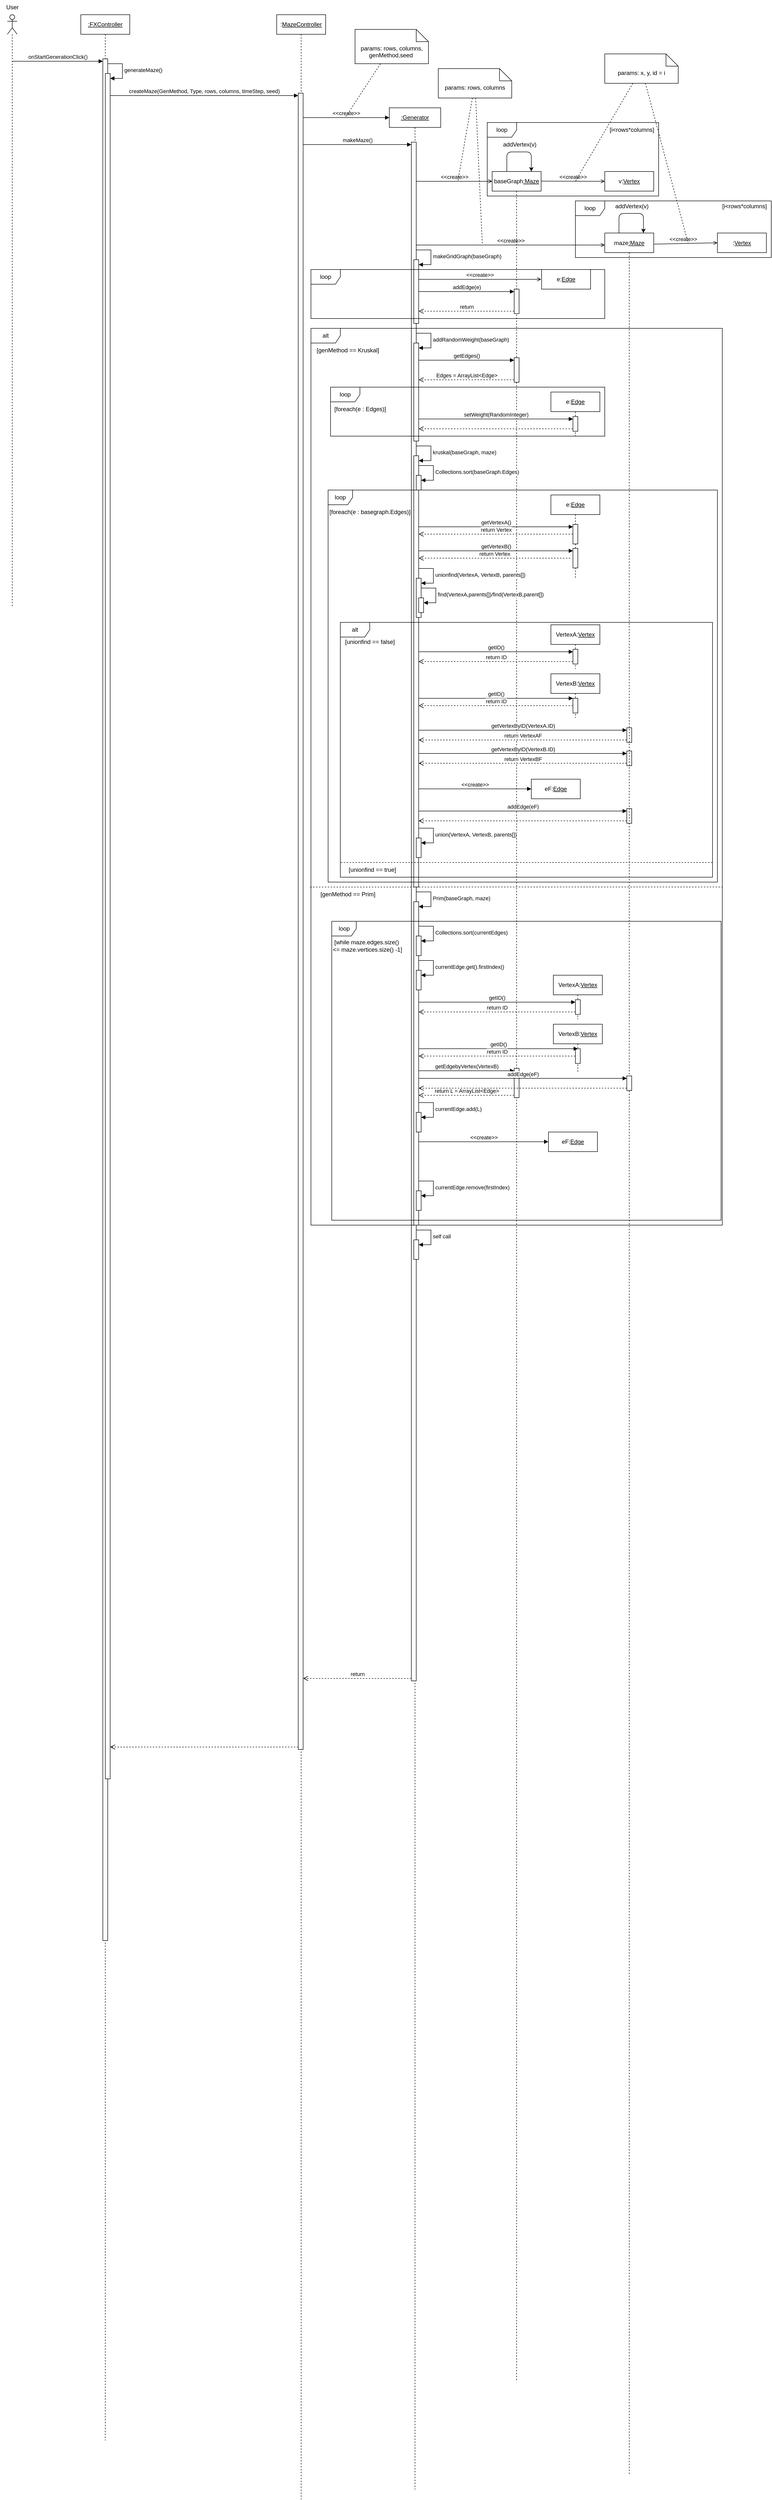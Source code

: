 <mxfile>
    <diagram name="Page-1" id="IkOOb1YIsuJRBEpDu00r">
        <mxGraphModel dx="1580" dy="816" grid="1" gridSize="10" guides="1" tooltips="1" connect="1" arrows="1" fold="1" page="1" pageScale="1" pageWidth="827" pageHeight="1169" math="0" shadow="0">
            <root>
                <mxCell id="0"/>
                <mxCell id="1" parent="0"/>
                <mxCell id="22" value="" style="shape=umlLifeline;perimeter=lifelinePerimeter;whiteSpace=wrap;html=1;container=1;dropTarget=0;collapsible=0;recursiveResize=0;outlineConnect=0;portConstraint=eastwest;newEdgeStyle={&quot;curved&quot;:0,&quot;rounded&quot;:0};participant=umlActor;" parent="1" vertex="1">
                    <mxGeometry x="50" y="40" width="20" height="1210" as="geometry"/>
                </mxCell>
                <mxCell id="23" value="User" style="text;html=1;align=center;verticalAlign=middle;resizable=0;points=[];autosize=1;strokeColor=none;fillColor=none;" parent="1" vertex="1">
                    <mxGeometry x="35" y="10" width="50" height="30" as="geometry"/>
                </mxCell>
                <mxCell id="24" value="&lt;u&gt;:FXController&lt;/u&gt;" style="shape=umlLifeline;perimeter=lifelinePerimeter;whiteSpace=wrap;html=1;container=1;dropTarget=0;collapsible=0;recursiveResize=0;outlineConnect=0;portConstraint=eastwest;newEdgeStyle={&quot;curved&quot;:0,&quot;rounded&quot;:0};" parent="1" vertex="1">
                    <mxGeometry x="200" y="40" width="100" height="4950" as="geometry"/>
                </mxCell>
                <mxCell id="26" value="" style="html=1;points=[[0,0,0,0,5],[0,1,0,0,-5],[1,0,0,0,5],[1,1,0,0,-5]];perimeter=orthogonalPerimeter;outlineConnect=0;targetShapes=umlLifeline;portConstraint=eastwest;newEdgeStyle={&quot;curved&quot;:0,&quot;rounded&quot;:0};" parent="24" vertex="1">
                    <mxGeometry x="45" y="90" width="10" height="3840" as="geometry"/>
                </mxCell>
                <mxCell id="30" value="" style="html=1;points=[[0,0,0,0,5],[0,1,0,0,-5],[1,0,0,0,5],[1,1,0,0,-5]];perimeter=orthogonalPerimeter;outlineConnect=0;targetShapes=umlLifeline;portConstraint=eastwest;newEdgeStyle={&quot;curved&quot;:0,&quot;rounded&quot;:0};" parent="24" vertex="1">
                    <mxGeometry x="50" y="120" width="10" height="3480" as="geometry"/>
                </mxCell>
                <mxCell id="31" value="generateMaze()" style="html=1;align=left;spacingLeft=2;endArrow=block;rounded=0;edgeStyle=orthogonalEdgeStyle;curved=0;rounded=0;" parent="24" target="30" edge="1">
                    <mxGeometry relative="1" as="geometry">
                        <mxPoint x="55" y="100" as="sourcePoint"/>
                        <Array as="points">
                            <mxPoint x="85" y="130"/>
                        </Array>
                    </mxGeometry>
                </mxCell>
                <mxCell id="25" value=":&lt;u&gt;MazeController&lt;/u&gt;" style="shape=umlLifeline;perimeter=lifelinePerimeter;whiteSpace=wrap;html=1;container=1;dropTarget=0;collapsible=0;recursiveResize=0;outlineConnect=0;portConstraint=eastwest;newEdgeStyle={&quot;curved&quot;:0,&quot;rounded&quot;:0};" parent="1" vertex="1">
                    <mxGeometry x="600" y="40" width="100" height="5070" as="geometry"/>
                </mxCell>
                <mxCell id="32" value="" style="html=1;points=[[0,0,0,0,5],[0,1,0,0,-5],[1,0,0,0,5],[1,1,0,0,-5]];perimeter=orthogonalPerimeter;outlineConnect=0;targetShapes=umlLifeline;portConstraint=eastwest;newEdgeStyle={&quot;curved&quot;:0,&quot;rounded&quot;:0};" parent="25" vertex="1">
                    <mxGeometry x="44" y="160" width="10" height="3380" as="geometry"/>
                </mxCell>
                <mxCell id="27" value="onStartGenerationClick()" style="html=1;verticalAlign=bottom;endArrow=block;curved=0;rounded=0;entryX=0;entryY=0;entryDx=0;entryDy=5;" parent="1" source="22" target="26" edge="1">
                    <mxGeometry relative="1" as="geometry">
                        <mxPoint x="175" y="135" as="sourcePoint"/>
                    </mxGeometry>
                </mxCell>
                <mxCell id="33" value="createMaze(GenMethod, Type, rows, columns, timeStep, seed)" style="html=1;verticalAlign=bottom;endArrow=block;curved=0;rounded=0;entryX=0;entryY=0;entryDx=0;entryDy=5;" parent="1" source="30" target="32" edge="1">
                    <mxGeometry relative="1" as="geometry">
                        <mxPoint x="374" y="205" as="sourcePoint"/>
                    </mxGeometry>
                </mxCell>
                <mxCell id="34" value="" style="html=1;verticalAlign=bottom;endArrow=open;dashed=1;endSize=8;curved=0;rounded=0;exitX=0;exitY=1;exitDx=0;exitDy=-5;" parent="1" source="32" target="30" edge="1">
                    <mxGeometry relative="1" as="geometry">
                        <mxPoint x="374" y="275" as="targetPoint"/>
                    </mxGeometry>
                </mxCell>
                <mxCell id="35" value="&lt;u&gt;:Generator&lt;/u&gt;" style="shape=umlLifeline;perimeter=lifelinePerimeter;whiteSpace=wrap;html=1;container=1;dropTarget=0;collapsible=0;recursiveResize=0;outlineConnect=0;portConstraint=eastwest;newEdgeStyle={&quot;curved&quot;:0,&quot;rounded&quot;:0};" parent="1" vertex="1">
                    <mxGeometry x="830" y="230" width="105" height="4860" as="geometry"/>
                </mxCell>
                <mxCell id="39" value="" style="html=1;points=[[0,0,0,0,5],[0,1,0,0,-5],[1,0,0,0,5],[1,1,0,0,-5]];perimeter=orthogonalPerimeter;outlineConnect=0;targetShapes=umlLifeline;portConstraint=eastwest;newEdgeStyle={&quot;curved&quot;:0,&quot;rounded&quot;:0};" parent="35" vertex="1">
                    <mxGeometry x="45" y="70" width="10" height="3140" as="geometry"/>
                </mxCell>
                <mxCell id="40" value="makeMaze()" style="html=1;verticalAlign=bottom;endArrow=block;curved=0;rounded=0;entryX=0;entryY=0;entryDx=0;entryDy=5;" parent="35" target="39" edge="1">
                    <mxGeometry relative="1" as="geometry">
                        <mxPoint x="-176" y="75" as="sourcePoint"/>
                    </mxGeometry>
                </mxCell>
                <mxCell id="68" value="" style="html=1;points=[[0,0,0,0,5],[0,1,0,0,-5],[1,0,0,0,5],[1,1,0,0,-5]];perimeter=orthogonalPerimeter;outlineConnect=0;targetShapes=umlLifeline;portConstraint=eastwest;newEdgeStyle={&quot;curved&quot;:0,&quot;rounded&quot;:0};" parent="35" vertex="1">
                    <mxGeometry x="50" y="310" width="10" height="130" as="geometry"/>
                </mxCell>
                <mxCell id="69" value="makeGridGraph(baseGraph)" style="html=1;align=left;spacingLeft=2;endArrow=block;rounded=0;edgeStyle=orthogonalEdgeStyle;curved=0;rounded=0;" parent="35" target="68" edge="1">
                    <mxGeometry relative="1" as="geometry">
                        <mxPoint x="55" y="290" as="sourcePoint"/>
                        <Array as="points">
                            <mxPoint x="85" y="320"/>
                        </Array>
                    </mxGeometry>
                </mxCell>
                <mxCell id="92" value="" style="html=1;points=[[0,0,0,0,5],[0,1,0,0,-5],[1,0,0,0,5],[1,1,0,0,-5]];perimeter=orthogonalPerimeter;outlineConnect=0;targetShapes=umlLifeline;portConstraint=eastwest;newEdgeStyle={&quot;curved&quot;:0,&quot;rounded&quot;:0};" parent="35" vertex="1">
                    <mxGeometry x="50" y="710" width="10" height="880" as="geometry"/>
                </mxCell>
                <mxCell id="93" value="kruskal(baseGraph, maze)" style="html=1;align=left;spacingLeft=2;endArrow=block;rounded=0;edgeStyle=orthogonalEdgeStyle;curved=0;rounded=0;" parent="35" target="92" edge="1">
                    <mxGeometry relative="1" as="geometry">
                        <mxPoint x="55" y="690" as="sourcePoint"/>
                        <Array as="points">
                            <mxPoint x="85" y="720"/>
                        </Array>
                    </mxGeometry>
                </mxCell>
                <mxCell id="161" value="" style="html=1;points=[[0,0,0,0,5],[0,1,0,0,-5],[1,0,0,0,5],[1,1,0,0,-5]];perimeter=orthogonalPerimeter;outlineConnect=0;targetShapes=umlLifeline;portConstraint=eastwest;newEdgeStyle={&quot;curved&quot;:0,&quot;rounded&quot;:0};" vertex="1" parent="35">
                    <mxGeometry x="50" y="1620" width="10" height="660" as="geometry"/>
                </mxCell>
                <mxCell id="162" value="Prim(baseGraph, maze)" style="html=1;align=left;spacingLeft=2;endArrow=block;rounded=0;edgeStyle=orthogonalEdgeStyle;curved=0;rounded=0;" edge="1" target="161" parent="35">
                    <mxGeometry relative="1" as="geometry">
                        <mxPoint x="55" y="1600" as="sourcePoint"/>
                        <Array as="points">
                            <mxPoint x="85" y="1630"/>
                        </Array>
                    </mxGeometry>
                </mxCell>
                <mxCell id="205" value="" style="html=1;points=[[0,0,0,0,5],[0,1,0,0,-5],[1,0,0,0,5],[1,1,0,0,-5]];perimeter=orthogonalPerimeter;outlineConnect=0;targetShapes=umlLifeline;portConstraint=eastwest;newEdgeStyle={&quot;curved&quot;:0,&quot;rounded&quot;:0};" vertex="1" parent="35">
                    <mxGeometry x="50" y="2310" width="10" height="40" as="geometry"/>
                </mxCell>
                <mxCell id="206" value="self call" style="html=1;align=left;spacingLeft=2;endArrow=block;rounded=0;edgeStyle=orthogonalEdgeStyle;curved=0;rounded=0;" edge="1" target="205" parent="35">
                    <mxGeometry relative="1" as="geometry">
                        <mxPoint x="55" y="2290" as="sourcePoint"/>
                        <Array as="points">
                            <mxPoint x="85" y="2320"/>
                        </Array>
                    </mxGeometry>
                </mxCell>
                <mxCell id="36" value="&amp;lt;&amp;lt;create&amp;gt;&amp;gt;" style="html=1;verticalAlign=bottom;endArrow=block;curved=0;rounded=0;" parent="1" source="32" edge="1">
                    <mxGeometry width="80" relative="1" as="geometry">
                        <mxPoint x="730" y="250" as="sourcePoint"/>
                        <mxPoint x="830" y="250" as="targetPoint"/>
                    </mxGeometry>
                </mxCell>
                <mxCell id="37" value="params: rows, columns, genMethod,seed&amp;nbsp;" style="shape=note2;boundedLbl=1;whiteSpace=wrap;html=1;size=25;verticalAlign=top;align=center;" parent="1" vertex="1">
                    <mxGeometry x="760" y="70" width="150" height="70" as="geometry"/>
                </mxCell>
                <mxCell id="38" value="" style="endArrow=none;dashed=1;html=1;" parent="1" source="37" edge="1">
                    <mxGeometry width="50" height="50" relative="1" as="geometry">
                        <mxPoint x="980" y="150" as="sourcePoint"/>
                        <mxPoint x="740" y="250" as="targetPoint"/>
                    </mxGeometry>
                </mxCell>
                <mxCell id="42" value="alt" style="shape=umlFrame;whiteSpace=wrap;html=1;pointerEvents=0;" parent="1" vertex="1">
                    <mxGeometry x="670" y="680" width="840" height="1830" as="geometry"/>
                </mxCell>
                <mxCell id="41" value="return" style="html=1;verticalAlign=bottom;endArrow=open;dashed=1;endSize=8;curved=0;rounded=0;exitX=0;exitY=1;exitDx=0;exitDy=-5;" parent="1" source="39" target="32" edge="1">
                    <mxGeometry relative="1" as="geometry">
                        <mxPoint x="805" y="375" as="targetPoint"/>
                    </mxGeometry>
                </mxCell>
                <mxCell id="43" value="baseGraph&lt;u&gt;:Maze&lt;/u&gt;" style="shape=umlLifeline;perimeter=lifelinePerimeter;whiteSpace=wrap;html=1;container=1;dropTarget=0;collapsible=0;recursiveResize=0;outlineConnect=0;portConstraint=eastwest;newEdgeStyle={&quot;curved&quot;:0,&quot;rounded&quot;:0};" parent="1" vertex="1">
                    <mxGeometry x="1040" y="360" width="100" height="4510" as="geometry"/>
                </mxCell>
                <mxCell id="87" value="" style="html=1;points=[[0,0,0,0,5],[0,1,0,0,-5],[1,0,0,0,5],[1,1,0,0,-5]];perimeter=orthogonalPerimeter;outlineConnect=0;targetShapes=umlLifeline;portConstraint=eastwest;newEdgeStyle={&quot;curved&quot;:0,&quot;rounded&quot;:0};" parent="43" vertex="1">
                    <mxGeometry x="45" y="380" width="10" height="50" as="geometry"/>
                </mxCell>
                <mxCell id="44" value="v:&lt;u&gt;Vertex&lt;/u&gt;" style="shape=umlLifeline;perimeter=lifelinePerimeter;whiteSpace=wrap;html=1;container=1;dropTarget=0;collapsible=0;recursiveResize=0;outlineConnect=0;portConstraint=eastwest;newEdgeStyle={&quot;curved&quot;:0,&quot;rounded&quot;:0};" parent="1" vertex="1">
                    <mxGeometry x="1270" y="360" width="100" height="40" as="geometry"/>
                </mxCell>
                <mxCell id="45" value="loop" style="shape=umlFrame;whiteSpace=wrap;html=1;pointerEvents=0;" parent="1" vertex="1">
                    <mxGeometry x="1030" y="260" width="350" height="150" as="geometry"/>
                </mxCell>
                <mxCell id="47" value="[i&amp;lt;rows*columns]" style="text;html=1;align=center;verticalAlign=middle;resizable=0;points=[];autosize=1;strokeColor=none;fillColor=none;" parent="1" vertex="1">
                    <mxGeometry x="1270" y="260" width="110" height="30" as="geometry"/>
                </mxCell>
                <mxCell id="48" value="&amp;lt;&amp;lt;create&amp;gt;&amp;gt;" style="html=1;verticalAlign=bottom;labelBackgroundColor=none;endArrow=open;endFill=0;" parent="1" source="39" edge="1">
                    <mxGeometry width="160" relative="1" as="geometry">
                        <mxPoint x="910" y="330" as="sourcePoint"/>
                        <mxPoint x="1040" y="380" as="targetPoint"/>
                    </mxGeometry>
                </mxCell>
                <mxCell id="51" value="&amp;lt;&amp;lt;create&amp;gt;&amp;gt;" style="html=1;verticalAlign=bottom;labelBackgroundColor=none;endArrow=open;endFill=0;entryX=0;entryY=0.5;entryDx=0;entryDy=0;entryPerimeter=0;" parent="1" target="44" edge="1">
                    <mxGeometry width="160" relative="1" as="geometry">
                        <mxPoint x="1140.231" y="379.62" as="sourcePoint"/>
                        <mxPoint x="1260" y="380" as="targetPoint"/>
                    </mxGeometry>
                </mxCell>
                <mxCell id="52" value="params: rows, columns" style="shape=note2;boundedLbl=1;whiteSpace=wrap;html=1;size=25;verticalAlign=top;align=center;" parent="1" vertex="1">
                    <mxGeometry x="930" y="150" width="150" height="60" as="geometry"/>
                </mxCell>
                <mxCell id="53" value="" style="endArrow=none;dashed=1;html=1;" parent="1" source="52" edge="1">
                    <mxGeometry width="50" height="50" relative="1" as="geometry">
                        <mxPoint x="822" y="150" as="sourcePoint"/>
                        <mxPoint x="970" y="380" as="targetPoint"/>
                    </mxGeometry>
                </mxCell>
                <mxCell id="54" value="" style="endArrow=none;dashed=1;html=1;" parent="1" source="55" edge="1">
                    <mxGeometry width="50" height="50" relative="1" as="geometry">
                        <mxPoint x="1240" y="210" as="sourcePoint"/>
                        <mxPoint x="1210" y="380" as="targetPoint"/>
                    </mxGeometry>
                </mxCell>
                <mxCell id="55" value="params: x, y, id = i" style="shape=note2;boundedLbl=1;whiteSpace=wrap;html=1;size=25;verticalAlign=top;align=center;" parent="1" vertex="1">
                    <mxGeometry x="1270" y="120" width="150" height="60" as="geometry"/>
                </mxCell>
                <mxCell id="56" value=":&lt;u&gt;Vertex&lt;/u&gt;" style="shape=umlLifeline;perimeter=lifelinePerimeter;whiteSpace=wrap;html=1;container=1;dropTarget=0;collapsible=0;recursiveResize=0;outlineConnect=0;portConstraint=eastwest;newEdgeStyle={&quot;curved&quot;:0,&quot;rounded&quot;:0};" parent="1" vertex="1">
                    <mxGeometry x="1500" y="485.5" width="100" height="40" as="geometry"/>
                </mxCell>
                <mxCell id="57" value="loop" style="shape=umlFrame;whiteSpace=wrap;html=1;pointerEvents=0;" parent="1" vertex="1">
                    <mxGeometry x="1210" y="420" width="400" height="115.5" as="geometry"/>
                </mxCell>
                <mxCell id="58" value="[i&amp;lt;rows*columns]" style="text;html=1;align=center;verticalAlign=middle;resizable=0;points=[];autosize=1;strokeColor=none;fillColor=none;" parent="1" vertex="1">
                    <mxGeometry x="1500" y="415.5" width="110" height="30" as="geometry"/>
                </mxCell>
                <mxCell id="59" value="&amp;lt;&amp;lt;create&amp;gt;&amp;gt;" style="html=1;verticalAlign=bottom;labelBackgroundColor=none;endArrow=open;endFill=0;entryX=0;entryY=0.5;entryDx=0;entryDy=0;entryPerimeter=0;exitX=0.9;exitY=0.005;exitDx=0;exitDy=0;exitPerimeter=0;" parent="1" source="61" target="56" edge="1">
                    <mxGeometry width="160" relative="1" as="geometry">
                        <mxPoint x="1380" y="510" as="sourcePoint"/>
                        <mxPoint x="1490" y="480" as="targetPoint"/>
                    </mxGeometry>
                </mxCell>
                <mxCell id="62" value="" style="endArrow=none;dashed=1;html=1;" parent="1" source="55" edge="1">
                    <mxGeometry width="50" height="50" relative="1" as="geometry">
                        <mxPoint x="1435.5" y="235.5" as="sourcePoint"/>
                        <mxPoint x="1440" y="505.5" as="targetPoint"/>
                    </mxGeometry>
                </mxCell>
                <mxCell id="63" value="&amp;lt;&amp;lt;create&amp;gt;&amp;gt;" style="html=1;verticalAlign=bottom;labelBackgroundColor=none;endArrow=open;endFill=0;" parent="1" edge="1">
                    <mxGeometry width="160" relative="1" as="geometry">
                        <mxPoint x="885.0" y="510" as="sourcePoint"/>
                        <mxPoint x="1270" y="510" as="targetPoint"/>
                    </mxGeometry>
                </mxCell>
                <mxCell id="64" value="" style="endArrow=none;dashed=1;html=1;" parent="1" source="52" edge="1">
                    <mxGeometry width="50" height="50" relative="1" as="geometry">
                        <mxPoint x="1010" y="220" as="sourcePoint"/>
                        <mxPoint x="1020" y="510" as="targetPoint"/>
                    </mxGeometry>
                </mxCell>
                <mxCell id="65" value="" style="html=1;points=[[0,0,0,0,5],[0,1,0,0,-5],[1,0,0,0,5],[1,1,0,0,-5]];perimeter=orthogonalPerimeter;outlineConnect=0;targetShapes=umlLifeline;portConstraint=eastwest;newEdgeStyle={&quot;curved&quot;:0,&quot;rounded&quot;:0};" parent="1" vertex="1">
                    <mxGeometry x="880" y="710" width="10" height="200" as="geometry"/>
                </mxCell>
                <mxCell id="66" value="addRandomWeight(baseGraph)" style="html=1;align=left;spacingLeft=2;endArrow=block;rounded=0;edgeStyle=orthogonalEdgeStyle;curved=0;rounded=0;" parent="1" target="65" edge="1">
                    <mxGeometry relative="1" as="geometry">
                        <mxPoint x="885" y="690" as="sourcePoint"/>
                        <Array as="points">
                            <mxPoint x="915" y="720"/>
                        </Array>
                    </mxGeometry>
                </mxCell>
                <mxCell id="67" value="[genMethod == Kruskal]" style="text;html=1;align=center;verticalAlign=middle;resizable=0;points=[];autosize=1;strokeColor=none;fillColor=none;" parent="1" vertex="1">
                    <mxGeometry x="670" y="710" width="150" height="30" as="geometry"/>
                </mxCell>
                <mxCell id="70" value="e:&lt;u&gt;Edge&lt;/u&gt;" style="shape=umlLifeline;perimeter=lifelinePerimeter;whiteSpace=wrap;html=1;container=1;dropTarget=0;collapsible=0;recursiveResize=0;outlineConnect=0;portConstraint=eastwest;newEdgeStyle={&quot;curved&quot;:0,&quot;rounded&quot;:0};" parent="1" vertex="1">
                    <mxGeometry x="1141" y="560" width="100" height="40" as="geometry"/>
                </mxCell>
                <mxCell id="71" value="loop" style="shape=umlFrame;whiteSpace=wrap;html=1;pointerEvents=0;" parent="1" vertex="1">
                    <mxGeometry x="670" y="560" width="600" height="100" as="geometry"/>
                </mxCell>
                <mxCell id="72" value="" style="html=1;points=[[0,0,0,0,5],[0,1,0,0,-5],[1,0,0,0,5],[1,1,0,0,-5]];perimeter=orthogonalPerimeter;outlineConnect=0;targetShapes=umlLifeline;portConstraint=eastwest;newEdgeStyle={&quot;curved&quot;:0,&quot;rounded&quot;:0};" parent="1" vertex="1">
                    <mxGeometry x="1085" y="600" width="10" height="50" as="geometry"/>
                </mxCell>
                <mxCell id="73" value="addEdge(e)" style="html=1;verticalAlign=bottom;endArrow=block;curved=0;rounded=0;entryX=0;entryY=0;entryDx=0;entryDy=5;" parent="1" source="68" target="72" edge="1">
                    <mxGeometry relative="1" as="geometry">
                        <mxPoint x="1015" y="575" as="sourcePoint"/>
                    </mxGeometry>
                </mxCell>
                <mxCell id="74" value="return" style="html=1;verticalAlign=bottom;endArrow=open;dashed=1;endSize=8;curved=0;rounded=0;exitX=0;exitY=1;exitDx=0;exitDy=-5;" parent="1" source="72" target="68" edge="1">
                    <mxGeometry relative="1" as="geometry">
                        <mxPoint x="1015" y="645" as="targetPoint"/>
                    </mxGeometry>
                </mxCell>
                <mxCell id="75" value="&amp;lt;&amp;lt;create&amp;gt;&amp;gt;" style="html=1;verticalAlign=bottom;labelBackgroundColor=none;endArrow=open;endFill=0;" parent="1" source="68" edge="1">
                    <mxGeometry width="160" relative="1" as="geometry">
                        <mxPoint x="895" y="488" as="sourcePoint"/>
                        <mxPoint x="1140" y="580" as="targetPoint"/>
                        <Array as="points">
                            <mxPoint x="1110" y="580"/>
                        </Array>
                    </mxGeometry>
                </mxCell>
                <mxCell id="79" value="" style="endArrow=classic;html=1;" parent="1" edge="1">
                    <mxGeometry width="50" height="50" relative="1" as="geometry">
                        <mxPoint x="1070" y="360" as="sourcePoint"/>
                        <mxPoint x="1120" y="360" as="targetPoint"/>
                        <Array as="points">
                            <mxPoint x="1070" y="320"/>
                            <mxPoint x="1120" y="320"/>
                        </Array>
                    </mxGeometry>
                </mxCell>
                <mxCell id="80" value="addVertex(v)" style="text;html=1;align=center;verticalAlign=middle;resizable=0;points=[];autosize=1;strokeColor=none;fillColor=none;" parent="1" vertex="1">
                    <mxGeometry x="1051" y="290" width="90" height="30" as="geometry"/>
                </mxCell>
                <mxCell id="81" value="" style="endArrow=classic;html=1;" parent="1" edge="1">
                    <mxGeometry width="50" height="50" relative="1" as="geometry">
                        <mxPoint x="1299" y="485.5" as="sourcePoint"/>
                        <mxPoint x="1349" y="485.5" as="targetPoint"/>
                        <Array as="points">
                            <mxPoint x="1299" y="445.5"/>
                            <mxPoint x="1349" y="445.5"/>
                        </Array>
                    </mxGeometry>
                </mxCell>
                <mxCell id="82" value="addVertex(v)" style="text;html=1;align=center;verticalAlign=middle;resizable=0;points=[];autosize=1;strokeColor=none;fillColor=none;" parent="1" vertex="1">
                    <mxGeometry x="1280" y="415.5" width="90" height="30" as="geometry"/>
                </mxCell>
                <mxCell id="83" value="e:&lt;u&gt;Edge&lt;/u&gt;" style="shape=umlLifeline;perimeter=lifelinePerimeter;whiteSpace=wrap;html=1;container=1;dropTarget=0;collapsible=0;recursiveResize=0;outlineConnect=0;portConstraint=eastwest;newEdgeStyle={&quot;curved&quot;:0,&quot;rounded&quot;:0};" parent="1" vertex="1">
                    <mxGeometry x="1160" y="810" width="100" height="90" as="geometry"/>
                </mxCell>
                <mxCell id="84" value="" style="html=1;points=[[0,0,0,0,5],[0,1,0,0,-5],[1,0,0,0,5],[1,1,0,0,-5]];perimeter=orthogonalPerimeter;outlineConnect=0;targetShapes=umlLifeline;portConstraint=eastwest;newEdgeStyle={&quot;curved&quot;:0,&quot;rounded&quot;:0};" parent="83" vertex="1">
                    <mxGeometry x="45" y="50" width="10" height="30" as="geometry"/>
                </mxCell>
                <mxCell id="86" value="" style="html=1;verticalAlign=bottom;endArrow=open;dashed=1;endSize=8;curved=0;rounded=0;exitX=0;exitY=1;exitDx=0;exitDy=-5;" parent="1" source="84" target="65" edge="1">
                    <mxGeometry relative="1" as="geometry">
                        <mxPoint x="1135" y="845" as="targetPoint"/>
                    </mxGeometry>
                </mxCell>
                <mxCell id="85" value="setWeight(RandomInteger)" style="html=1;verticalAlign=bottom;endArrow=block;curved=0;rounded=0;entryX=0;entryY=0;entryDx=0;entryDy=5;" parent="1" source="65" target="84" edge="1">
                    <mxGeometry relative="1" as="geometry">
                        <mxPoint x="1135" y="775" as="sourcePoint"/>
                    </mxGeometry>
                </mxCell>
                <mxCell id="88" value="getEdges()" style="html=1;verticalAlign=bottom;endArrow=block;curved=0;rounded=0;entryX=0;entryY=0;entryDx=0;entryDy=5;" parent="1" source="65" target="87" edge="1">
                    <mxGeometry relative="1" as="geometry">
                        <mxPoint x="1015" y="755" as="sourcePoint"/>
                    </mxGeometry>
                </mxCell>
                <mxCell id="89" value="Edges = ArrayList&amp;lt;Edge&amp;gt;" style="html=1;verticalAlign=bottom;endArrow=open;dashed=1;endSize=8;curved=0;rounded=0;exitX=0;exitY=1;exitDx=0;exitDy=-5;" parent="1" source="87" target="65" edge="1">
                    <mxGeometry relative="1" as="geometry">
                        <mxPoint x="1015" y="825" as="targetPoint"/>
                    </mxGeometry>
                </mxCell>
                <mxCell id="90" value="loop" style="shape=umlFrame;whiteSpace=wrap;html=1;pointerEvents=0;" parent="1" vertex="1">
                    <mxGeometry x="710" y="800" width="560" height="100" as="geometry"/>
                </mxCell>
                <mxCell id="91" value="[foreach(e : Edges)]" style="text;html=1;align=center;verticalAlign=middle;resizable=0;points=[];autosize=1;strokeColor=none;fillColor=none;" parent="1" vertex="1">
                    <mxGeometry x="705" y="830" width="130" height="30" as="geometry"/>
                </mxCell>
                <mxCell id="94" value="" style="html=1;points=[[0,0,0,0,5],[0,1,0,0,-5],[1,0,0,0,5],[1,1,0,0,-5]];perimeter=orthogonalPerimeter;outlineConnect=0;targetShapes=umlLifeline;portConstraint=eastwest;newEdgeStyle={&quot;curved&quot;:0,&quot;rounded&quot;:0};" parent="1" vertex="1">
                    <mxGeometry x="885" y="980" width="10" height="30" as="geometry"/>
                </mxCell>
                <mxCell id="95" value="Collections.sort(baseGraph.Edges)" style="html=1;align=left;spacingLeft=2;endArrow=block;rounded=0;edgeStyle=orthogonalEdgeStyle;curved=0;rounded=0;" parent="1" target="94" edge="1">
                    <mxGeometry relative="1" as="geometry">
                        <mxPoint x="890" y="960" as="sourcePoint"/>
                        <Array as="points">
                            <mxPoint x="920" y="990"/>
                        </Array>
                    </mxGeometry>
                </mxCell>
                <mxCell id="98" value="e:&lt;u&gt;Edge&lt;/u&gt;" style="shape=umlLifeline;perimeter=lifelinePerimeter;whiteSpace=wrap;html=1;container=1;dropTarget=0;collapsible=0;recursiveResize=0;outlineConnect=0;portConstraint=eastwest;newEdgeStyle={&quot;curved&quot;:0,&quot;rounded&quot;:0};" parent="1" vertex="1">
                    <mxGeometry x="1160" y="1020" width="100" height="170" as="geometry"/>
                </mxCell>
                <mxCell id="101" value="" style="html=1;points=[[0,0,0,0,5],[0,1,0,0,-5],[1,0,0,0,5],[1,1,0,0,-5]];perimeter=orthogonalPerimeter;outlineConnect=0;targetShapes=umlLifeline;portConstraint=eastwest;newEdgeStyle={&quot;curved&quot;:0,&quot;rounded&quot;:0};" parent="98" vertex="1">
                    <mxGeometry x="45" y="60" width="10" height="40" as="geometry"/>
                </mxCell>
                <mxCell id="107" value="" style="html=1;points=[[0,0,0,0,5],[0,1,0,0,-5],[1,0,0,0,5],[1,1,0,0,-5]];perimeter=orthogonalPerimeter;outlineConnect=0;targetShapes=umlLifeline;portConstraint=eastwest;newEdgeStyle={&quot;curved&quot;:0,&quot;rounded&quot;:0};" parent="98" vertex="1">
                    <mxGeometry x="45" y="109" width="10" height="40" as="geometry"/>
                </mxCell>
                <mxCell id="109" value="return Vertex" style="html=1;verticalAlign=bottom;endArrow=open;dashed=1;endSize=8;curved=0;rounded=0;" parent="98" target="92" edge="1">
                    <mxGeometry relative="1" as="geometry">
                        <mxPoint x="-270" y="129" as="targetPoint"/>
                        <mxPoint x="39.5" y="129" as="sourcePoint"/>
                    </mxGeometry>
                </mxCell>
                <mxCell id="102" value="getVertexA()" style="html=1;verticalAlign=bottom;endArrow=block;curved=0;rounded=0;entryX=0;entryY=0;entryDx=0;entryDy=5;" parent="1" source="92" target="101" edge="1">
                    <mxGeometry relative="1" as="geometry">
                        <mxPoint x="1135" y="1075" as="sourcePoint"/>
                    </mxGeometry>
                </mxCell>
                <mxCell id="103" value="return Vertex" style="html=1;verticalAlign=bottom;endArrow=open;dashed=1;endSize=8;curved=0;rounded=0;" parent="1" source="101" target="92" edge="1">
                    <mxGeometry relative="1" as="geometry">
                        <mxPoint x="1135" y="1145" as="targetPoint"/>
                    </mxGeometry>
                </mxCell>
                <mxCell id="108" value="getVertexB()" style="html=1;verticalAlign=bottom;endArrow=block;curved=0;rounded=0;entryX=0;entryY=0;entryDx=0;entryDy=5;" parent="1" source="92" target="107" edge="1">
                    <mxGeometry relative="1" as="geometry">
                        <mxPoint x="890" y="1134" as="sourcePoint"/>
                    </mxGeometry>
                </mxCell>
                <mxCell id="111" value="" style="html=1;points=[[0,0,0,0,5],[0,1,0,0,-5],[1,0,0,0,5],[1,1,0,0,-5]];perimeter=orthogonalPerimeter;outlineConnect=0;targetShapes=umlLifeline;portConstraint=eastwest;newEdgeStyle={&quot;curved&quot;:0,&quot;rounded&quot;:0};" parent="1" vertex="1">
                    <mxGeometry x="885" y="1190" width="10" height="80" as="geometry"/>
                </mxCell>
                <mxCell id="112" value="unionfind(VertexA, VertexB, parents[])" style="html=1;align=left;spacingLeft=2;endArrow=block;rounded=0;edgeStyle=orthogonalEdgeStyle;curved=0;rounded=0;" parent="1" target="111" edge="1">
                    <mxGeometry relative="1" as="geometry">
                        <mxPoint x="890" y="1170" as="sourcePoint"/>
                        <Array as="points">
                            <mxPoint x="920" y="1200"/>
                        </Array>
                    </mxGeometry>
                </mxCell>
                <mxCell id="113" value="alt" style="shape=umlFrame;whiteSpace=wrap;html=1;pointerEvents=0;" parent="1" vertex="1">
                    <mxGeometry x="730" y="1280" width="760" height="520" as="geometry"/>
                </mxCell>
                <mxCell id="114" value="[unionfind == false]" style="text;html=1;align=center;verticalAlign=middle;resizable=0;points=[];autosize=1;strokeColor=none;fillColor=none;" parent="1" vertex="1">
                    <mxGeometry x="730" y="1305" width="120" height="30" as="geometry"/>
                </mxCell>
                <mxCell id="124" value="VertexA:&lt;u&gt;Vertex&lt;/u&gt;" style="shape=umlLifeline;perimeter=lifelinePerimeter;whiteSpace=wrap;html=1;container=1;dropTarget=0;collapsible=0;recursiveResize=0;outlineConnect=0;portConstraint=eastwest;newEdgeStyle={&quot;curved&quot;:0,&quot;rounded&quot;:0};" parent="1" vertex="1">
                    <mxGeometry x="1160" y="1285" width="100" height="90" as="geometry"/>
                </mxCell>
                <mxCell id="128" value="" style="html=1;points=[[0,0,0,0,5],[0,1,0,0,-5],[1,0,0,0,5],[1,1,0,0,-5]];perimeter=orthogonalPerimeter;outlineConnect=0;targetShapes=umlLifeline;portConstraint=eastwest;newEdgeStyle={&quot;curved&quot;:0,&quot;rounded&quot;:0};" parent="124" vertex="1">
                    <mxGeometry x="45" y="50" width="10" height="30" as="geometry"/>
                </mxCell>
                <mxCell id="129" value="getID()" style="html=1;verticalAlign=bottom;endArrow=block;curved=0;rounded=0;entryX=0;entryY=0;entryDx=0;entryDy=5;" parent="1" source="92" target="128" edge="1">
                    <mxGeometry x="-0.001" relative="1" as="geometry">
                        <mxPoint x="1135" y="1285" as="sourcePoint"/>
                        <mxPoint as="offset"/>
                    </mxGeometry>
                </mxCell>
                <mxCell id="130" value="return ID" style="html=1;verticalAlign=bottom;endArrow=open;dashed=1;endSize=8;curved=0;rounded=0;exitX=0;exitY=1;exitDx=0;exitDy=-5;" parent="1" source="128" target="92" edge="1">
                    <mxGeometry relative="1" as="geometry">
                        <mxPoint x="1135" y="1355" as="targetPoint"/>
                    </mxGeometry>
                </mxCell>
                <mxCell id="131" value="VertexB:&lt;u&gt;Vertex&lt;/u&gt;" style="shape=umlLifeline;perimeter=lifelinePerimeter;whiteSpace=wrap;html=1;container=1;dropTarget=0;collapsible=0;recursiveResize=0;outlineConnect=0;portConstraint=eastwest;newEdgeStyle={&quot;curved&quot;:0,&quot;rounded&quot;:0};" parent="1" vertex="1">
                    <mxGeometry x="1160" y="1385" width="100" height="90" as="geometry"/>
                </mxCell>
                <mxCell id="132" value="" style="html=1;points=[[0,0,0,0,5],[0,1,0,0,-5],[1,0,0,0,5],[1,1,0,0,-5]];perimeter=orthogonalPerimeter;outlineConnect=0;targetShapes=umlLifeline;portConstraint=eastwest;newEdgeStyle={&quot;curved&quot;:0,&quot;rounded&quot;:0};" parent="131" vertex="1">
                    <mxGeometry x="45" y="50" width="10" height="30" as="geometry"/>
                </mxCell>
                <mxCell id="133" value="getID()" style="html=1;verticalAlign=bottom;endArrow=block;curved=0;rounded=0;" parent="1" source="92" target="132" edge="1">
                    <mxGeometry x="-0.001" relative="1" as="geometry">
                        <mxPoint x="900" y="1295" as="sourcePoint"/>
                        <mxPoint x="1215" y="1295" as="targetPoint"/>
                        <mxPoint as="offset"/>
                    </mxGeometry>
                </mxCell>
                <mxCell id="134" value="return ID" style="html=1;verticalAlign=bottom;endArrow=open;dashed=1;endSize=8;curved=0;rounded=0;" parent="1" source="132" target="92" edge="1">
                    <mxGeometry relative="1" as="geometry">
                        <mxPoint x="900" y="1315" as="targetPoint"/>
                        <mxPoint x="1215" y="1315" as="sourcePoint"/>
                    </mxGeometry>
                </mxCell>
                <mxCell id="135" value="eF:&lt;u&gt;Edge&lt;/u&gt;" style="shape=umlLifeline;perimeter=lifelinePerimeter;whiteSpace=wrap;html=1;container=1;dropTarget=0;collapsible=0;recursiveResize=0;outlineConnect=0;portConstraint=eastwest;newEdgeStyle={&quot;curved&quot;:0,&quot;rounded&quot;:0};" parent="1" vertex="1">
                    <mxGeometry x="1120" y="1600" width="100" height="40" as="geometry"/>
                </mxCell>
                <mxCell id="137" value="" style="html=1;points=[[0,0,0,0,5],[0,1,0,0,-5],[1,0,0,0,5],[1,1,0,0,-5]];perimeter=orthogonalPerimeter;outlineConnect=0;targetShapes=umlLifeline;portConstraint=eastwest;newEdgeStyle={&quot;curved&quot;:0,&quot;rounded&quot;:0};" parent="1" vertex="1">
                    <mxGeometry x="1315" y="1495" width="10" height="30" as="geometry"/>
                </mxCell>
                <mxCell id="138" value="getVertexByID(VertexA.ID)" style="html=1;verticalAlign=bottom;endArrow=block;curved=0;rounded=0;entryX=0;entryY=0;entryDx=0;entryDy=5;" parent="1" source="92" target="137" edge="1">
                    <mxGeometry relative="1" as="geometry">
                        <mxPoint x="1245" y="1445" as="sourcePoint"/>
                    </mxGeometry>
                </mxCell>
                <mxCell id="139" value="return VertexAF" style="html=1;verticalAlign=bottom;endArrow=open;dashed=1;endSize=8;curved=0;rounded=0;exitX=0;exitY=1;exitDx=0;exitDy=-5;" parent="1" source="137" target="92" edge="1">
                    <mxGeometry relative="1" as="geometry">
                        <mxPoint x="1245" y="1515" as="targetPoint"/>
                    </mxGeometry>
                </mxCell>
                <mxCell id="140" value="" style="html=1;points=[[0,0,0,0,5],[0,1,0,0,-5],[1,0,0,0,5],[1,1,0,0,-5]];perimeter=orthogonalPerimeter;outlineConnect=0;targetShapes=umlLifeline;portConstraint=eastwest;newEdgeStyle={&quot;curved&quot;:0,&quot;rounded&quot;:0};" parent="1" vertex="1">
                    <mxGeometry x="1315" y="1542.5" width="10" height="30" as="geometry"/>
                </mxCell>
                <mxCell id="141" value="getVertexByID(VertexB.ID)" style="html=1;verticalAlign=bottom;endArrow=block;curved=0;rounded=0;entryX=0;entryY=0;entryDx=0;entryDy=5;" parent="1" source="92" target="140" edge="1">
                    <mxGeometry x="0.0" relative="1" as="geometry">
                        <mxPoint x="1245" y="1505" as="sourcePoint"/>
                        <mxPoint as="offset"/>
                    </mxGeometry>
                </mxCell>
                <mxCell id="142" value="return VertexBF" style="html=1;verticalAlign=bottom;endArrow=open;dashed=1;endSize=8;curved=0;rounded=0;exitX=0;exitY=1;exitDx=0;exitDy=-5;" parent="1" source="140" target="92" edge="1">
                    <mxGeometry relative="1" as="geometry">
                        <mxPoint x="1245" y="1575" as="targetPoint"/>
                    </mxGeometry>
                </mxCell>
                <mxCell id="143" value="" style="html=1;points=[[0,0,0,0,5],[0,1,0,0,-5],[1,0,0,0,5],[1,1,0,0,-5]];perimeter=orthogonalPerimeter;outlineConnect=0;targetShapes=umlLifeline;portConstraint=eastwest;newEdgeStyle={&quot;curved&quot;:0,&quot;rounded&quot;:0};" parent="1" vertex="1">
                    <mxGeometry x="890" y="1230" width="10" height="30" as="geometry"/>
                </mxCell>
                <mxCell id="144" value="find(VertexA,parents[])/find(VertexB,parent[])" style="html=1;align=left;spacingLeft=2;endArrow=block;rounded=0;edgeStyle=orthogonalEdgeStyle;curved=0;rounded=0;" parent="1" target="143" edge="1">
                    <mxGeometry relative="1" as="geometry">
                        <mxPoint x="895" y="1210" as="sourcePoint"/>
                        <Array as="points">
                            <mxPoint x="925" y="1240"/>
                        </Array>
                    </mxGeometry>
                </mxCell>
                <mxCell id="145" value="&amp;lt;&amp;lt;create&amp;gt;&amp;gt;" style="html=1;verticalAlign=bottom;endArrow=block;curved=0;rounded=0;" parent="1" edge="1">
                    <mxGeometry width="80" relative="1" as="geometry">
                        <mxPoint x="890" y="1619.76" as="sourcePoint"/>
                        <mxPoint x="1120" y="1619.76" as="targetPoint"/>
                    </mxGeometry>
                </mxCell>
                <mxCell id="151" value="" style="endArrow=none;dashed=1;html=1;" parent="1" edge="1">
                    <mxGeometry width="50" height="50" relative="1" as="geometry">
                        <mxPoint x="1490" y="1770" as="sourcePoint"/>
                        <mxPoint x="730" y="1770" as="targetPoint"/>
                    </mxGeometry>
                </mxCell>
                <mxCell id="153" value="" style="html=1;points=[[0,0,0,0,5],[0,1,0,0,-5],[1,0,0,0,5],[1,1,0,0,-5]];perimeter=orthogonalPerimeter;outlineConnect=0;targetShapes=umlLifeline;portConstraint=eastwest;newEdgeStyle={&quot;curved&quot;:0,&quot;rounded&quot;:0};" parent="1" vertex="1">
                    <mxGeometry x="1315" y="1660" width="10" height="30" as="geometry"/>
                </mxCell>
                <mxCell id="154" value="addEdge(eF)" style="html=1;verticalAlign=bottom;endArrow=block;curved=0;rounded=0;entryX=0;entryY=0;entryDx=0;entryDy=5;" parent="1" source="92" target="153" edge="1">
                    <mxGeometry relative="1" as="geometry">
                        <mxPoint x="1245" y="1665" as="sourcePoint"/>
                    </mxGeometry>
                </mxCell>
                <mxCell id="155" value="" style="html=1;verticalAlign=bottom;endArrow=open;dashed=1;endSize=8;curved=0;rounded=0;exitX=0;exitY=1;exitDx=0;exitDy=-5;" parent="1" source="153" target="92" edge="1">
                    <mxGeometry relative="1" as="geometry">
                        <mxPoint x="1245" y="1735" as="targetPoint"/>
                    </mxGeometry>
                </mxCell>
                <mxCell id="156" value="" style="html=1;points=[[0,0,0,0,5],[0,1,0,0,-5],[1,0,0,0,5],[1,1,0,0,-5]];perimeter=orthogonalPerimeter;outlineConnect=0;targetShapes=umlLifeline;portConstraint=eastwest;newEdgeStyle={&quot;curved&quot;:0,&quot;rounded&quot;:0};" parent="1" vertex="1">
                    <mxGeometry x="885" y="1720" width="10" height="40" as="geometry"/>
                </mxCell>
                <mxCell id="157" value="union(VertexA, VertexB, parents[])" style="html=1;align=left;spacingLeft=2;endArrow=block;rounded=0;edgeStyle=orthogonalEdgeStyle;curved=0;rounded=0;" parent="1" target="156" edge="1">
                    <mxGeometry relative="1" as="geometry">
                        <mxPoint x="890" y="1700" as="sourcePoint"/>
                        <Array as="points">
                            <mxPoint x="920" y="1730"/>
                        </Array>
                    </mxGeometry>
                </mxCell>
                <mxCell id="159" value="[unionfind == true]" style="text;html=1;align=center;verticalAlign=middle;resizable=0;points=[];autosize=1;strokeColor=none;fillColor=none;" parent="1" vertex="1">
                    <mxGeometry x="735" y="1770" width="120" height="30" as="geometry"/>
                </mxCell>
                <mxCell id="160" value="loop" style="shape=umlFrame;whiteSpace=wrap;html=1;pointerEvents=0;recursiveResize=0;container=1;collapsible=0;width=50;" parent="1" vertex="1">
                    <mxGeometry x="705" y="1010" width="795" height="800" as="geometry"/>
                </mxCell>
                <mxCell id="100" value="[foreach(e : basegraph.Edges)]" style="text;html=1;align=center;verticalAlign=middle;resizable=0;points=[];autosize=1;strokeColor=none;fillColor=none;" parent="160" vertex="1">
                    <mxGeometry x="-10" y="30" width="190" height="30" as="geometry"/>
                </mxCell>
                <mxCell id="163" value="loop" style="shape=umlFrame;whiteSpace=wrap;html=1;pointerEvents=0;recursiveResize=0;container=1;collapsible=0;width=50;" vertex="1" parent="1">
                    <mxGeometry x="712.5" y="1890" width="795" height="610" as="geometry"/>
                </mxCell>
                <mxCell id="164" value="[while maze.edges.size()&amp;nbsp;&lt;div&gt;&amp;lt;= maze.vertices.size() -1]&lt;/div&gt;" style="text;html=1;align=center;verticalAlign=middle;resizable=0;points=[];autosize=1;strokeColor=none;fillColor=none;" vertex="1" parent="163">
                    <mxGeometry x="-7.5" y="30" width="160" height="40" as="geometry"/>
                </mxCell>
                <mxCell id="165" value="" style="html=1;points=[[0,0,0,0,5],[0,1,0,0,-5],[1,0,0,0,5],[1,1,0,0,-5]];perimeter=orthogonalPerimeter;outlineConnect=0;targetShapes=umlLifeline;portConstraint=eastwest;newEdgeStyle={&quot;curved&quot;:0,&quot;rounded&quot;:0};" vertex="1" parent="163">
                    <mxGeometry x="172.5" y="30" width="10" height="40" as="geometry"/>
                </mxCell>
                <mxCell id="166" value="Collections.sort(currentEdges)" style="html=1;align=left;spacingLeft=2;endArrow=block;rounded=0;edgeStyle=orthogonalEdgeStyle;curved=0;rounded=0;" edge="1" target="165" parent="163">
                    <mxGeometry relative="1" as="geometry">
                        <mxPoint x="177.5" y="10" as="sourcePoint"/>
                        <Array as="points">
                            <mxPoint x="207.5" y="40"/>
                        </Array>
                    </mxGeometry>
                </mxCell>
                <mxCell id="167" value="" style="html=1;points=[[0,0,0,0,5],[0,1,0,0,-5],[1,0,0,0,5],[1,1,0,0,-5]];perimeter=orthogonalPerimeter;outlineConnect=0;targetShapes=umlLifeline;portConstraint=eastwest;newEdgeStyle={&quot;curved&quot;:0,&quot;rounded&quot;:0};" vertex="1" parent="163">
                    <mxGeometry x="172.5" y="100" width="10" height="40" as="geometry"/>
                </mxCell>
                <mxCell id="168" value="currentEdge.get().firstIndex()" style="html=1;align=left;spacingLeft=2;endArrow=block;rounded=0;edgeStyle=orthogonalEdgeStyle;curved=0;rounded=0;" edge="1" target="167" parent="163">
                    <mxGeometry relative="1" as="geometry">
                        <mxPoint x="177.5" y="80" as="sourcePoint"/>
                        <Array as="points">
                            <mxPoint x="207.5" y="110"/>
                        </Array>
                    </mxGeometry>
                </mxCell>
                <mxCell id="171" value="VertexA:&lt;u&gt;Vertex&lt;/u&gt;" style="shape=umlLifeline;perimeter=lifelinePerimeter;whiteSpace=wrap;html=1;container=1;dropTarget=0;collapsible=0;recursiveResize=0;outlineConnect=0;portConstraint=eastwest;newEdgeStyle={&quot;curved&quot;:0,&quot;rounded&quot;:0};" vertex="1" parent="163">
                    <mxGeometry x="452.5" y="110" width="100" height="90" as="geometry"/>
                </mxCell>
                <mxCell id="172" value="" style="html=1;points=[[0,0,0,0,5],[0,1,0,0,-5],[1,0,0,0,5],[1,1,0,0,-5]];perimeter=orthogonalPerimeter;outlineConnect=0;targetShapes=umlLifeline;portConstraint=eastwest;newEdgeStyle={&quot;curved&quot;:0,&quot;rounded&quot;:0};" vertex="1" parent="171">
                    <mxGeometry x="45" y="50" width="10" height="30" as="geometry"/>
                </mxCell>
                <mxCell id="175" value="VertexB:&lt;u&gt;Vertex&lt;/u&gt;" style="shape=umlLifeline;perimeter=lifelinePerimeter;whiteSpace=wrap;html=1;container=1;dropTarget=0;collapsible=0;recursiveResize=0;outlineConnect=0;portConstraint=eastwest;newEdgeStyle={&quot;curved&quot;:0,&quot;rounded&quot;:0};" vertex="1" parent="163">
                    <mxGeometry x="452.5" y="210" width="100" height="100" as="geometry"/>
                </mxCell>
                <mxCell id="176" value="" style="html=1;points=[[0,0,0,0,5],[0,1,0,0,-5],[1,0,0,0,5],[1,1,0,0,-5]];perimeter=orthogonalPerimeter;outlineConnect=0;targetShapes=umlLifeline;portConstraint=eastwest;newEdgeStyle={&quot;curved&quot;:0,&quot;rounded&quot;:0};" vertex="1" parent="175">
                    <mxGeometry x="45" y="50" width="10" height="30" as="geometry"/>
                </mxCell>
                <mxCell id="177" value="getID()" style="html=1;verticalAlign=bottom;endArrow=block;curved=0;rounded=0;" edge="1" parent="163" source="161">
                    <mxGeometry x="-0.001" relative="1" as="geometry">
                        <mxPoint x="182.5" y="260" as="sourcePoint"/>
                        <mxPoint x="502.5" y="260" as="targetPoint"/>
                        <mxPoint as="offset"/>
                    </mxGeometry>
                </mxCell>
                <mxCell id="169" value="eF:&lt;u&gt;Edge&lt;/u&gt;" style="shape=umlLifeline;perimeter=lifelinePerimeter;whiteSpace=wrap;html=1;container=1;dropTarget=0;collapsible=0;recursiveResize=0;outlineConnect=0;portConstraint=eastwest;newEdgeStyle={&quot;curved&quot;:0,&quot;rounded&quot;:0};" vertex="1" parent="163">
                    <mxGeometry x="442.5" y="430" width="100" height="40" as="geometry"/>
                </mxCell>
                <mxCell id="191" value="" style="html=1;points=[[0,0,0,0,5],[0,1,0,0,-5],[1,0,0,0,5],[1,1,0,0,-5]];perimeter=orthogonalPerimeter;outlineConnect=0;targetShapes=umlLifeline;portConstraint=eastwest;newEdgeStyle={&quot;curved&quot;:0,&quot;rounded&quot;:0};" vertex="1" parent="163">
                    <mxGeometry x="372.5" y="300" width="10" height="60" as="geometry"/>
                </mxCell>
                <mxCell id="194" value="" style="html=1;points=[[0,0,0,0,5],[0,1,0,0,-5],[1,0,0,0,5],[1,1,0,0,-5]];perimeter=orthogonalPerimeter;outlineConnect=0;targetShapes=umlLifeline;portConstraint=eastwest;newEdgeStyle={&quot;curved&quot;:0,&quot;rounded&quot;:0};" vertex="1" parent="163">
                    <mxGeometry x="172.5" y="390" width="10" height="40" as="geometry"/>
                </mxCell>
                <mxCell id="195" value="currentEdge.add(L)" style="html=1;align=left;spacingLeft=2;endArrow=block;rounded=0;edgeStyle=orthogonalEdgeStyle;curved=0;rounded=0;" edge="1" target="194" parent="163">
                    <mxGeometry relative="1" as="geometry">
                        <mxPoint x="177.5" y="370" as="sourcePoint"/>
                        <Array as="points">
                            <mxPoint x="207.5" y="400"/>
                        </Array>
                    </mxGeometry>
                </mxCell>
                <mxCell id="201" value="" style="html=1;points=[[0,0,0,0,5],[0,1,0,0,-5],[1,0,0,0,5],[1,1,0,0,-5]];perimeter=orthogonalPerimeter;outlineConnect=0;targetShapes=umlLifeline;portConstraint=eastwest;newEdgeStyle={&quot;curved&quot;:0,&quot;rounded&quot;:0};" vertex="1" parent="163">
                    <mxGeometry x="172.5" y="550" width="10" height="40" as="geometry"/>
                </mxCell>
                <mxCell id="202" value="currentEdge.remove(firstIndex)" style="html=1;align=left;spacingLeft=2;endArrow=block;rounded=0;edgeStyle=orthogonalEdgeStyle;curved=0;rounded=0;" edge="1" target="201" parent="163">
                    <mxGeometry relative="1" as="geometry">
                        <mxPoint x="177.5" y="530" as="sourcePoint"/>
                        <Array as="points">
                            <mxPoint x="207.5" y="560"/>
                        </Array>
                    </mxGeometry>
                </mxCell>
                <mxCell id="173" value="getID()" style="html=1;verticalAlign=bottom;endArrow=block;curved=0;rounded=0;entryX=0;entryY=0;entryDx=0;entryDy=5;" edge="1" parent="1" target="172" source="161">
                    <mxGeometry x="-0.001" relative="1" as="geometry">
                        <mxPoint x="895" y="2055" as="sourcePoint"/>
                        <mxPoint as="offset"/>
                    </mxGeometry>
                </mxCell>
                <mxCell id="174" value="return ID" style="html=1;verticalAlign=bottom;endArrow=open;dashed=1;endSize=8;curved=0;rounded=0;exitX=0;exitY=1;exitDx=0;exitDy=-5;" edge="1" parent="1" source="172" target="161">
                    <mxGeometry relative="1" as="geometry">
                        <mxPoint x="895" y="2075" as="targetPoint"/>
                    </mxGeometry>
                </mxCell>
                <mxCell id="178" value="return ID" style="html=1;verticalAlign=bottom;endArrow=open;dashed=1;endSize=8;curved=0;rounded=0;" edge="1" parent="1" source="176" target="161">
                    <mxGeometry relative="1" as="geometry">
                        <mxPoint x="895" y="2165" as="targetPoint"/>
                        <mxPoint x="1220" y="2030" as="sourcePoint"/>
                    </mxGeometry>
                </mxCell>
                <mxCell id="192" value="getEdgebyVertex(VertexB)" style="html=1;verticalAlign=bottom;endArrow=block;curved=0;rounded=0;entryX=0;entryY=0;entryDx=0;entryDy=5;" edge="1" target="191" parent="1" source="161">
                    <mxGeometry x="0.001" relative="1" as="geometry">
                        <mxPoint x="1015" y="2195" as="sourcePoint"/>
                        <mxPoint as="offset"/>
                    </mxGeometry>
                </mxCell>
                <mxCell id="193" value="return L = ArrayList&amp;lt;Edge&amp;gt;" style="html=1;verticalAlign=bottom;endArrow=open;dashed=1;endSize=8;curved=0;rounded=0;exitX=0;exitY=1;exitDx=0;exitDy=-5;" edge="1" source="191" parent="1" target="161">
                    <mxGeometry relative="1" as="geometry">
                        <mxPoint x="1015" y="2265" as="targetPoint"/>
                    </mxGeometry>
                </mxCell>
                <mxCell id="170" value="&amp;lt;&amp;lt;create&amp;gt;&amp;gt;" style="html=1;verticalAlign=bottom;endArrow=block;curved=0;rounded=0;entryX=-0.003;entryY=0.496;entryDx=0;entryDy=0;entryPerimeter=0;" edge="1" parent="1" source="161" target="169">
                    <mxGeometry width="80" relative="1" as="geometry">
                        <mxPoint x="895" y="2339.84" as="sourcePoint"/>
                        <mxPoint x="995" y="2170" as="targetPoint"/>
                    </mxGeometry>
                </mxCell>
                <mxCell id="61" value="maze&lt;u&gt;:Maze&lt;/u&gt;" style="shape=umlLifeline;perimeter=lifelinePerimeter;whiteSpace=wrap;html=1;container=1;dropTarget=0;collapsible=0;recursiveResize=0;outlineConnect=0;portConstraint=eastwest;newEdgeStyle={&quot;curved&quot;:0,&quot;rounded&quot;:0};" parent="1" vertex="1">
                    <mxGeometry x="1270" y="485.5" width="100" height="4575.5" as="geometry"/>
                </mxCell>
                <mxCell id="198" value="" style="html=1;points=[[0,0,0,0,5],[0,1,0,0,-5],[1,0,0,0,5],[1,1,0,0,-5]];perimeter=orthogonalPerimeter;outlineConnect=0;targetShapes=umlLifeline;portConstraint=eastwest;newEdgeStyle={&quot;curved&quot;:0,&quot;rounded&quot;:0};" vertex="1" parent="61">
                    <mxGeometry x="45" y="1720" width="10" height="30" as="geometry"/>
                </mxCell>
                <mxCell id="199" value="addEdge(eF)" style="html=1;verticalAlign=bottom;endArrow=block;curved=0;rounded=0;entryX=0;entryY=0;entryDx=0;entryDy=5;" edge="1" target="198" parent="61">
                    <mxGeometry relative="1" as="geometry">
                        <mxPoint x="-380" y="1725" as="sourcePoint"/>
                    </mxGeometry>
                </mxCell>
                <mxCell id="200" value="" style="html=1;verticalAlign=bottom;endArrow=open;dashed=1;endSize=8;curved=0;rounded=0;exitX=0;exitY=1;exitDx=0;exitDy=-5;" edge="1" source="198" parent="61">
                    <mxGeometry relative="1" as="geometry">
                        <mxPoint x="-380" y="1745" as="targetPoint"/>
                    </mxGeometry>
                </mxCell>
                <mxCell id="203" value="" style="endArrow=none;dashed=1;html=1;exitX=-0.002;exitY=0.623;exitDx=0;exitDy=0;exitPerimeter=0;" edge="1" parent="1" source="42">
                    <mxGeometry width="50" height="50" relative="1" as="geometry">
                        <mxPoint x="740" y="1880" as="sourcePoint"/>
                        <mxPoint x="1510" y="1820" as="targetPoint"/>
                    </mxGeometry>
                </mxCell>
                <mxCell id="204" value="[genMethod == Prim]" style="text;html=1;align=center;verticalAlign=middle;resizable=0;points=[];autosize=1;strokeColor=none;fillColor=none;" vertex="1" parent="1">
                    <mxGeometry x="675" y="1820" width="140" height="30" as="geometry"/>
                </mxCell>
            </root>
        </mxGraphModel>
    </diagram>
</mxfile>